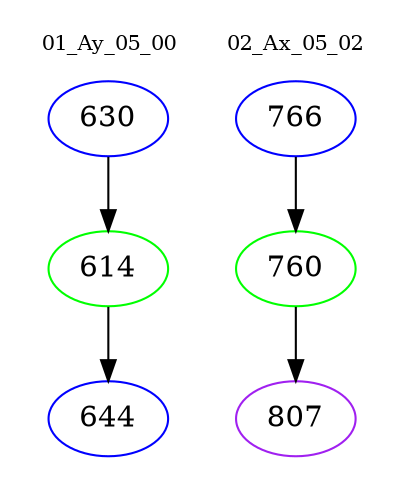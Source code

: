 digraph{
subgraph cluster_0 {
color = white
label = "01_Ay_05_00";
fontsize=10;
T0_630 [label="630", color="blue"]
T0_630 -> T0_614 [color="black"]
T0_614 [label="614", color="green"]
T0_614 -> T0_644 [color="black"]
T0_644 [label="644", color="blue"]
}
subgraph cluster_1 {
color = white
label = "02_Ax_05_02";
fontsize=10;
T1_766 [label="766", color="blue"]
T1_766 -> T1_760 [color="black"]
T1_760 [label="760", color="green"]
T1_760 -> T1_807 [color="black"]
T1_807 [label="807", color="purple"]
}
}

